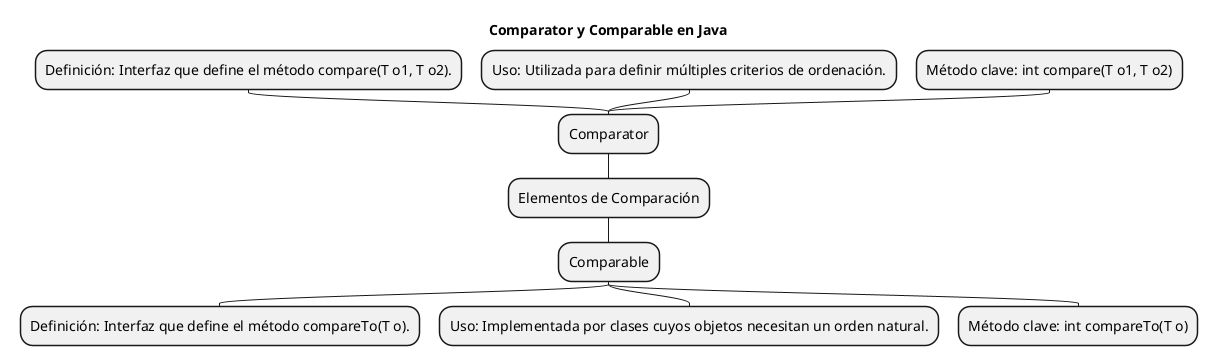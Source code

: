 @startmindmap
top to bottom direction
title Comparator y Comparable en Java

* Elementos de Comparación
++ Comparable
+++ Definición: Interfaz que define el método compareTo(T o).
+++ Uso: Implementada por clases cuyos objetos necesitan un orden natural.
+++ Método clave: int compareTo(T o)
-- Comparator
--- Definición: Interfaz que define el método compare(T o1, T o2).
--- Uso: Utilizada para definir múltiples criterios de ordenación.
--- Método clave: int compare(T o1, T o2)
@endmindmap
